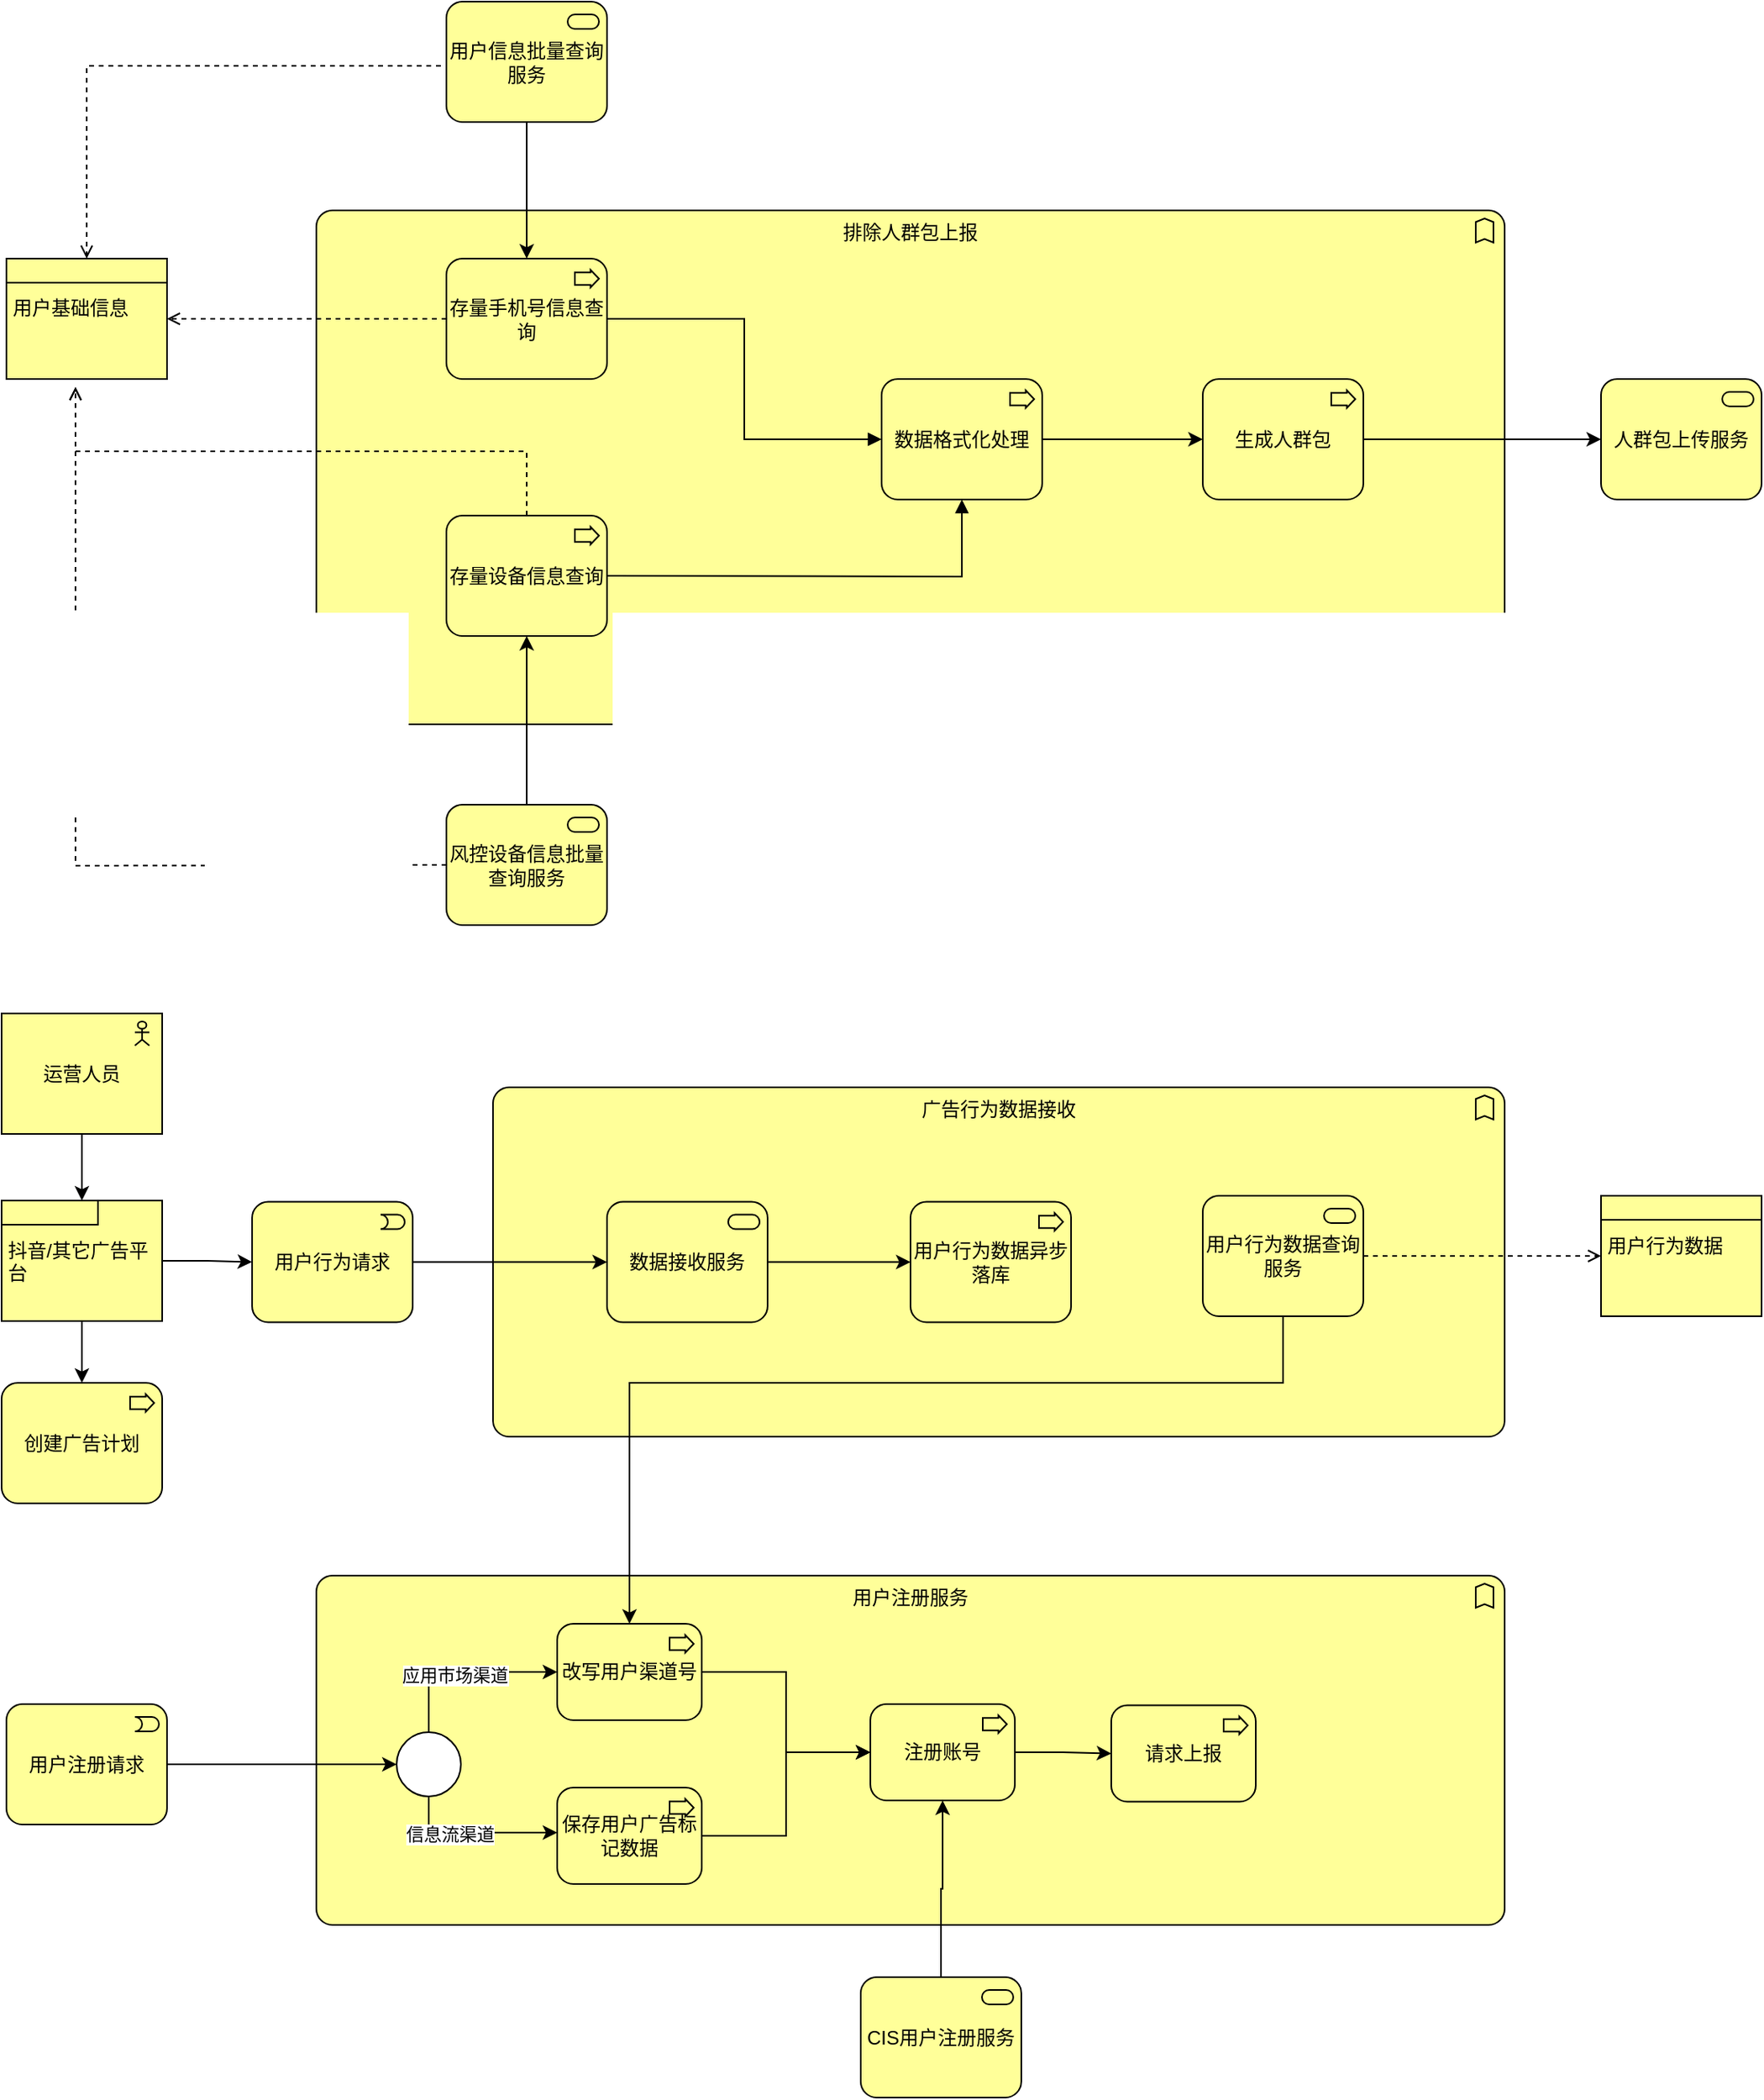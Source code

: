 <mxfile version="21.6.9" type="github">
  <diagram id="6I0OCvxSQrVGMHxT2VVA" name="Page-1">
    <mxGraphModel dx="1982" dy="686" grid="1" gridSize="10" guides="1" tooltips="1" connect="1" arrows="1" fold="1" page="1" pageScale="1" pageWidth="850" pageHeight="1100" math="0" shadow="0">
      <root>
        <mxCell id="0" />
        <mxCell id="1" parent="0" />
        <mxCell id="BALfqEKntHM_j133m_wY-3" value="&lt;div style=&quot;&quot;&gt;&lt;span style=&quot;background-color: initial;&quot;&gt;排除人群包上报&lt;/span&gt;&lt;/div&gt;" style="html=1;outlineConnect=0;whiteSpace=wrap;fillColor=#ffff99;shape=mxgraph.archimate.business;busType=function;align=center;verticalAlign=top;" vertex="1" parent="1">
          <mxGeometry x="130" y="210" width="740" height="320" as="geometry" />
        </mxCell>
        <mxCell id="BALfqEKntHM_j133m_wY-4" value="存量手机号信息查询" style="html=1;outlineConnect=0;whiteSpace=wrap;fillColor=#ffff99;shape=mxgraph.archimate.business;busType=process" vertex="1" parent="1">
          <mxGeometry x="211" y="240" width="100" height="75" as="geometry" />
        </mxCell>
        <mxCell id="BALfqEKntHM_j133m_wY-11" style="edgeStyle=orthogonalEdgeStyle;rounded=0;orthogonalLoop=1;jettySize=auto;html=1;" edge="1" parent="1" source="BALfqEKntHM_j133m_wY-5" target="BALfqEKntHM_j133m_wY-4">
          <mxGeometry relative="1" as="geometry" />
        </mxCell>
        <mxCell id="BALfqEKntHM_j133m_wY-5" value="用户信息批量查询服务" style="html=1;outlineConnect=0;whiteSpace=wrap;fillColor=#ffff99;shape=mxgraph.archimate.business;busType=service" vertex="1" parent="1">
          <mxGeometry x="211" y="80" width="100" height="75" as="geometry" />
        </mxCell>
        <mxCell id="BALfqEKntHM_j133m_wY-6" value="&lt;table cellpadding=&quot;0&quot; cellspacing=&quot;0&quot; style=&quot;font-size:1em;width:100%;height:100%;&quot;&gt;&lt;tbody&gt;&lt;tr style=&quot;height:20px;&quot;&gt;&lt;td align=&quot;center&quot;&gt;&lt;/td&gt;&lt;/tr&gt;&lt;tr&gt;&lt;td align=&quot;left&quot; valign=&quot;top&quot; style=&quot;padding:4px;&quot;&gt;用户基础信息&lt;/td&gt;&lt;/tr&gt;&lt;/tbody&gt;&lt;/table&gt;" style="html=1;outlineConnect=0;whiteSpace=wrap;fillColor=#ffff99;shape=mxgraph.archimate.businessObject;overflow=fill" vertex="1" parent="1">
          <mxGeometry x="-63" y="240" width="100" height="75" as="geometry" />
        </mxCell>
        <mxCell id="BALfqEKntHM_j133m_wY-16" value="" style="edgeStyle=elbowEdgeStyle;html=1;endArrow=open;elbow=vertical;endFill=1;dashed=1;rounded=0;exitX=0;exitY=0.5;exitDx=0;exitDy=0;exitPerimeter=0;" edge="1" parent="1" source="BALfqEKntHM_j133m_wY-5" target="BALfqEKntHM_j133m_wY-6">
          <mxGeometry width="100" height="75" relative="1" as="geometry">
            <mxPoint x="260" y="160" as="sourcePoint" />
            <mxPoint x="680" y="470" as="targetPoint" />
            <Array as="points">
              <mxPoint x="120" y="120" />
            </Array>
          </mxGeometry>
        </mxCell>
        <mxCell id="BALfqEKntHM_j133m_wY-17" value="" style="edgeStyle=elbowEdgeStyle;html=1;endArrow=open;elbow=vertical;endFill=1;dashed=1;rounded=0;exitX=0;exitY=0.5;exitDx=0;exitDy=0;exitPerimeter=0;entryX=1;entryY=0.5;entryDx=0;entryDy=0;entryPerimeter=0;" edge="1" parent="1" source="BALfqEKntHM_j133m_wY-4" target="BALfqEKntHM_j133m_wY-6">
          <mxGeometry width="100" height="75" relative="1" as="geometry">
            <mxPoint x="50" y="430" as="sourcePoint" />
            <mxPoint x="-150" y="552" as="targetPoint" />
          </mxGeometry>
        </mxCell>
        <mxCell id="BALfqEKntHM_j133m_wY-18" value="存量设备信息查询" style="html=1;outlineConnect=0;whiteSpace=wrap;fillColor=#ffff99;shape=mxgraph.archimate.business;busType=process" vertex="1" parent="1">
          <mxGeometry x="211" y="400" width="100" height="75" as="geometry" />
        </mxCell>
        <mxCell id="BALfqEKntHM_j133m_wY-21" value="" style="edgeStyle=elbowEdgeStyle;html=1;endArrow=open;elbow=vertical;endFill=1;dashed=1;rounded=0;exitX=0.5;exitY=0;exitDx=0;exitDy=0;exitPerimeter=0;" edge="1" parent="1" source="BALfqEKntHM_j133m_wY-18">
          <mxGeometry width="100" height="75" relative="1" as="geometry">
            <mxPoint x="150" y="410" as="sourcePoint" />
            <mxPoint x="-20" y="320" as="targetPoint" />
          </mxGeometry>
        </mxCell>
        <mxCell id="BALfqEKntHM_j133m_wY-23" style="edgeStyle=orthogonalEdgeStyle;rounded=0;orthogonalLoop=1;jettySize=auto;html=1;entryX=0.5;entryY=1;entryDx=0;entryDy=0;entryPerimeter=0;" edge="1" parent="1" source="BALfqEKntHM_j133m_wY-22" target="BALfqEKntHM_j133m_wY-18">
          <mxGeometry relative="1" as="geometry" />
        </mxCell>
        <mxCell id="BALfqEKntHM_j133m_wY-22" value="风控设备信息批量查询服务" style="html=1;outlineConnect=0;whiteSpace=wrap;fillColor=#ffff99;shape=mxgraph.archimate.business;busType=service" vertex="1" parent="1">
          <mxGeometry x="211" y="580" width="100" height="75" as="geometry" />
        </mxCell>
        <mxCell id="BALfqEKntHM_j133m_wY-30" style="edgeStyle=orthogonalEdgeStyle;rounded=0;orthogonalLoop=1;jettySize=auto;html=1;entryX=0;entryY=0.5;entryDx=0;entryDy=0;entryPerimeter=0;" edge="1" parent="1" source="BALfqEKntHM_j133m_wY-24" target="BALfqEKntHM_j133m_wY-29">
          <mxGeometry relative="1" as="geometry" />
        </mxCell>
        <mxCell id="BALfqEKntHM_j133m_wY-24" value="数据格式化处理" style="html=1;outlineConnect=0;whiteSpace=wrap;fillColor=#ffff99;shape=mxgraph.archimate.business;busType=process" vertex="1" parent="1">
          <mxGeometry x="482" y="315" width="100" height="75" as="geometry" />
        </mxCell>
        <mxCell id="BALfqEKntHM_j133m_wY-26" value="" style="endArrow=block;html=1;endFill=1;startArrow=none;startFill=0;edgeStyle=elbowEdgeStyle;elbow=vertical;dashed=0;rounded=0;entryX=0;entryY=0.5;entryDx=0;entryDy=0;entryPerimeter=0;" edge="1" parent="1" source="BALfqEKntHM_j133m_wY-4" target="BALfqEKntHM_j133m_wY-24">
          <mxGeometry width="100" height="75" relative="1" as="geometry">
            <mxPoint x="20" y="605" as="sourcePoint" />
            <mxPoint x="120" y="530" as="targetPoint" />
          </mxGeometry>
        </mxCell>
        <mxCell id="BALfqEKntHM_j133m_wY-28" value="" style="edgeStyle=elbowEdgeStyle;html=1;endArrow=block;dashed=0;elbow=vertical;endFill=1;rounded=0;exitX=1;exitY=0.5;exitDx=0;exitDy=0;exitPerimeter=0;" edge="1" parent="1" source="BALfqEKntHM_j133m_wY-18" target="BALfqEKntHM_j133m_wY-24">
          <mxGeometry width="160" relative="1" as="geometry">
            <mxPoint x="370" y="630" as="sourcePoint" />
            <mxPoint x="530" y="630" as="targetPoint" />
            <Array as="points">
              <mxPoint x="380" y="438" />
            </Array>
          </mxGeometry>
        </mxCell>
        <mxCell id="BALfqEKntHM_j133m_wY-34" style="edgeStyle=orthogonalEdgeStyle;rounded=0;orthogonalLoop=1;jettySize=auto;html=1;entryX=0;entryY=0.5;entryDx=0;entryDy=0;entryPerimeter=0;" edge="1" parent="1" source="BALfqEKntHM_j133m_wY-29" target="BALfqEKntHM_j133m_wY-32">
          <mxGeometry relative="1" as="geometry" />
        </mxCell>
        <mxCell id="BALfqEKntHM_j133m_wY-29" value="生成人群包" style="html=1;outlineConnect=0;whiteSpace=wrap;fillColor=#ffff99;shape=mxgraph.archimate.business;busType=process" vertex="1" parent="1">
          <mxGeometry x="682" y="315" width="100" height="75" as="geometry" />
        </mxCell>
        <mxCell id="BALfqEKntHM_j133m_wY-31" value="" style="edgeStyle=elbowEdgeStyle;html=1;endArrow=open;elbow=vertical;endFill=1;dashed=1;rounded=0;exitX=0;exitY=0.5;exitDx=0;exitDy=0;exitPerimeter=0;" edge="1" parent="1" source="BALfqEKntHM_j133m_wY-22">
          <mxGeometry width="100" height="75" relative="1" as="geometry">
            <mxPoint x="110" y="570" as="sourcePoint" />
            <mxPoint x="-20" y="320" as="targetPoint" />
            <Array as="points">
              <mxPoint x="70" y="618" />
            </Array>
          </mxGeometry>
        </mxCell>
        <mxCell id="BALfqEKntHM_j133m_wY-32" value="人群包上传服务" style="html=1;outlineConnect=0;whiteSpace=wrap;fillColor=#ffff99;shape=mxgraph.archimate.business;busType=service" vertex="1" parent="1">
          <mxGeometry x="930" y="315" width="100" height="75" as="geometry" />
        </mxCell>
        <mxCell id="BALfqEKntHM_j133m_wY-50" style="edgeStyle=orthogonalEdgeStyle;rounded=0;orthogonalLoop=1;jettySize=auto;html=1;" edge="1" parent="1" source="BALfqEKntHM_j133m_wY-35" target="BALfqEKntHM_j133m_wY-47">
          <mxGeometry relative="1" as="geometry" />
        </mxCell>
        <mxCell id="BALfqEKntHM_j133m_wY-35" value="运营人员" style="html=1;outlineConnect=0;whiteSpace=wrap;fillColor=#ffff99;shape=mxgraph.archimate.application;appType=actor" vertex="1" parent="1">
          <mxGeometry x="-66" y="710" width="100" height="75" as="geometry" />
        </mxCell>
        <mxCell id="BALfqEKntHM_j133m_wY-36" value="创建广告计划" style="html=1;outlineConnect=0;whiteSpace=wrap;fillColor=#ffff99;shape=mxgraph.archimate.business;busType=process" vertex="1" parent="1">
          <mxGeometry x="-66" y="940" width="100" height="75" as="geometry" />
        </mxCell>
        <mxCell id="BALfqEKntHM_j133m_wY-38" value="广告行为数据接收" style="html=1;outlineConnect=0;whiteSpace=wrap;fillColor=#ffff99;shape=mxgraph.archimate.business;busType=function;verticalAlign=top;" vertex="1" parent="1">
          <mxGeometry x="240" y="756" width="630" height="217.5" as="geometry" />
        </mxCell>
        <mxCell id="BALfqEKntHM_j133m_wY-41" style="edgeStyle=orthogonalEdgeStyle;rounded=0;orthogonalLoop=1;jettySize=auto;html=1;entryX=0;entryY=0.5;entryDx=0;entryDy=0;entryPerimeter=0;" edge="1" parent="1" source="BALfqEKntHM_j133m_wY-39" target="BALfqEKntHM_j133m_wY-40">
          <mxGeometry relative="1" as="geometry" />
        </mxCell>
        <mxCell id="BALfqEKntHM_j133m_wY-39" value="用户行为请求" style="html=1;outlineConnect=0;whiteSpace=wrap;fillColor=#ffff99;shape=mxgraph.archimate.business;busType=event" vertex="1" parent="1">
          <mxGeometry x="90" y="827.25" width="100" height="75" as="geometry" />
        </mxCell>
        <mxCell id="BALfqEKntHM_j133m_wY-43" style="edgeStyle=orthogonalEdgeStyle;rounded=0;orthogonalLoop=1;jettySize=auto;html=1;entryX=0;entryY=0.5;entryDx=0;entryDy=0;entryPerimeter=0;" edge="1" parent="1" source="BALfqEKntHM_j133m_wY-40" target="BALfqEKntHM_j133m_wY-42">
          <mxGeometry relative="1" as="geometry" />
        </mxCell>
        <mxCell id="BALfqEKntHM_j133m_wY-40" value="数据接收服务" style="html=1;outlineConnect=0;whiteSpace=wrap;fillColor=#ffff99;shape=mxgraph.archimate.business;busType=service" vertex="1" parent="1">
          <mxGeometry x="311" y="827.25" width="100" height="75" as="geometry" />
        </mxCell>
        <mxCell id="BALfqEKntHM_j133m_wY-42" value="用户行为数据异步落库" style="html=1;outlineConnect=0;whiteSpace=wrap;fillColor=#ffff99;shape=mxgraph.archimate.business;busType=process" vertex="1" parent="1">
          <mxGeometry x="500" y="827.25" width="100" height="75" as="geometry" />
        </mxCell>
        <mxCell id="BALfqEKntHM_j133m_wY-44" value="用户行为数据查询服务" style="html=1;outlineConnect=0;whiteSpace=wrap;fillColor=#ffff99;shape=mxgraph.archimate.business;busType=service" vertex="1" parent="1">
          <mxGeometry x="682" y="823.5" width="100" height="75" as="geometry" />
        </mxCell>
        <mxCell id="BALfqEKntHM_j133m_wY-46" value="&lt;table cellpadding=&quot;0&quot; cellspacing=&quot;0&quot; style=&quot;font-size:1em;width:100%;height:100%;&quot;&gt;&lt;tbody&gt;&lt;tr style=&quot;height:20px;&quot;&gt;&lt;td align=&quot;center&quot;&gt;&lt;/td&gt;&lt;/tr&gt;&lt;tr&gt;&lt;td align=&quot;left&quot; valign=&quot;top&quot; style=&quot;padding:4px;&quot;&gt;用户行为数据&lt;/td&gt;&lt;/tr&gt;&lt;/tbody&gt;&lt;/table&gt;" style="html=1;outlineConnect=0;whiteSpace=wrap;fillColor=#ffff99;shape=mxgraph.archimate.businessObject;overflow=fill" vertex="1" parent="1">
          <mxGeometry x="930" y="823.5" width="100" height="75" as="geometry" />
        </mxCell>
        <mxCell id="BALfqEKntHM_j133m_wY-53" value="用户注册服务" style="html=1;outlineConnect=0;whiteSpace=wrap;fillColor=#ffff99;shape=mxgraph.archimate.business;busType=function;verticalAlign=top;" vertex="1" parent="1">
          <mxGeometry x="130" y="1060" width="740" height="217.5" as="geometry" />
        </mxCell>
        <mxCell id="BALfqEKntHM_j133m_wY-48" style="edgeStyle=orthogonalEdgeStyle;rounded=0;orthogonalLoop=1;jettySize=auto;html=1;entryX=0;entryY=0.5;entryDx=0;entryDy=0;entryPerimeter=0;" edge="1" parent="1" source="BALfqEKntHM_j133m_wY-47" target="BALfqEKntHM_j133m_wY-39">
          <mxGeometry relative="1" as="geometry" />
        </mxCell>
        <mxCell id="BALfqEKntHM_j133m_wY-64" style="edgeStyle=orthogonalEdgeStyle;rounded=0;orthogonalLoop=1;jettySize=auto;html=1;entryX=0.5;entryY=0;entryDx=0;entryDy=0;entryPerimeter=0;" edge="1" parent="1" source="BALfqEKntHM_j133m_wY-44" target="BALfqEKntHM_j133m_wY-61">
          <mxGeometry relative="1" as="geometry">
            <Array as="points">
              <mxPoint x="732" y="940" />
              <mxPoint x="325" y="940" />
            </Array>
          </mxGeometry>
        </mxCell>
        <mxCell id="BALfqEKntHM_j133m_wY-51" style="edgeStyle=orthogonalEdgeStyle;rounded=0;orthogonalLoop=1;jettySize=auto;html=1;entryX=0.5;entryY=0;entryDx=0;entryDy=0;entryPerimeter=0;" edge="1" parent="1" source="BALfqEKntHM_j133m_wY-47" target="BALfqEKntHM_j133m_wY-36">
          <mxGeometry relative="1" as="geometry" />
        </mxCell>
        <mxCell id="BALfqEKntHM_j133m_wY-47" value="&lt;table cellpadding=&quot;0&quot; cellspacing=&quot;0&quot; style=&quot;font-size:1em;width:100%;height:100%;&quot;&gt;&lt;tbody&gt;&lt;tr style=&quot;height:20px;&quot;&gt;&lt;td align=&quot;left&quot;&gt;&lt;/td&gt;&lt;/tr&gt;&lt;tr&gt;&lt;td align=&quot;left&quot; valign=&quot;top&quot; style=&quot;padding:4px;&quot;&gt;抖音/其它广告平台&lt;/td&gt;&lt;/tr&gt;&lt;/tbody&gt;&lt;/table&gt;" style="html=1;outlineConnect=0;whiteSpace=wrap;fillColor=#ffff99;shape=mxgraph.archimate.product;overflow=fill" vertex="1" parent="1">
          <mxGeometry x="-66" y="826.5" width="100" height="75" as="geometry" />
        </mxCell>
        <mxCell id="BALfqEKntHM_j133m_wY-49" value="" style="edgeStyle=elbowEdgeStyle;html=1;endArrow=open;elbow=vertical;endFill=1;dashed=1;rounded=0;exitX=1;exitY=0.5;exitDx=0;exitDy=0;exitPerimeter=0;entryX=0;entryY=0.5;entryDx=0;entryDy=0;entryPerimeter=0;" edge="1" parent="1" source="BALfqEKntHM_j133m_wY-44" target="BALfqEKntHM_j133m_wY-46">
          <mxGeometry width="100" height="75" relative="1" as="geometry">
            <mxPoint x="744" y="636" as="sourcePoint" />
            <mxPoint x="910" y="866" as="targetPoint" />
          </mxGeometry>
        </mxCell>
        <mxCell id="BALfqEKntHM_j133m_wY-57" style="edgeStyle=orthogonalEdgeStyle;rounded=0;orthogonalLoop=1;jettySize=auto;html=1;entryX=0;entryY=0.5;entryDx=0;entryDy=0;" edge="1" parent="1" source="BALfqEKntHM_j133m_wY-52">
          <mxGeometry relative="1" as="geometry">
            <mxPoint x="180.0" y="1177.5" as="targetPoint" />
          </mxGeometry>
        </mxCell>
        <mxCell id="BALfqEKntHM_j133m_wY-52" value="用户注册请求" style="html=1;outlineConnect=0;whiteSpace=wrap;fillColor=#ffff99;shape=mxgraph.archimate.business;busType=event" vertex="1" parent="1">
          <mxGeometry x="-63" y="1140" width="100" height="75" as="geometry" />
        </mxCell>
        <mxCell id="BALfqEKntHM_j133m_wY-62" style="edgeStyle=orthogonalEdgeStyle;rounded=0;orthogonalLoop=1;jettySize=auto;html=1;entryX=0;entryY=0.5;entryDx=0;entryDy=0;entryPerimeter=0;" edge="1" parent="1" source="BALfqEKntHM_j133m_wY-59" target="BALfqEKntHM_j133m_wY-61">
          <mxGeometry relative="1" as="geometry">
            <Array as="points">
              <mxPoint x="200" y="1120" />
            </Array>
          </mxGeometry>
        </mxCell>
        <mxCell id="BALfqEKntHM_j133m_wY-63" value="应用市场渠道" style="edgeLabel;html=1;align=center;verticalAlign=middle;resizable=0;points=[];" vertex="1" connectable="0" parent="BALfqEKntHM_j133m_wY-62">
          <mxGeometry x="-0.092" y="-2" relative="1" as="geometry">
            <mxPoint as="offset" />
          </mxGeometry>
        </mxCell>
        <mxCell id="BALfqEKntHM_j133m_wY-68" style="edgeStyle=orthogonalEdgeStyle;rounded=0;orthogonalLoop=1;jettySize=auto;html=1;" edge="1" parent="1" source="BALfqEKntHM_j133m_wY-59" target="BALfqEKntHM_j133m_wY-65">
          <mxGeometry relative="1" as="geometry">
            <Array as="points">
              <mxPoint x="200" y="1220" />
            </Array>
          </mxGeometry>
        </mxCell>
        <mxCell id="BALfqEKntHM_j133m_wY-69" value="信息流渠道" style="edgeLabel;html=1;align=center;verticalAlign=middle;resizable=0;points=[];" vertex="1" connectable="0" parent="BALfqEKntHM_j133m_wY-68">
          <mxGeometry x="-0.317" y="-1" relative="1" as="geometry">
            <mxPoint as="offset" />
          </mxGeometry>
        </mxCell>
        <mxCell id="BALfqEKntHM_j133m_wY-59" value="" style="ellipse;html=1;verticalLabelPosition=bottom;labelBackgroundColor=#ffffff;verticalAlign=top;fillColor=#ffffff" vertex="1" parent="1">
          <mxGeometry x="180" y="1157.5" width="40" height="40" as="geometry" />
        </mxCell>
        <mxCell id="BALfqEKntHM_j133m_wY-71" style="edgeStyle=orthogonalEdgeStyle;rounded=0;orthogonalLoop=1;jettySize=auto;html=1;" edge="1" parent="1" source="BALfqEKntHM_j133m_wY-61" target="BALfqEKntHM_j133m_wY-70">
          <mxGeometry relative="1" as="geometry" />
        </mxCell>
        <mxCell id="BALfqEKntHM_j133m_wY-61" value="改写用户渠道号" style="html=1;outlineConnect=0;whiteSpace=wrap;fillColor=#ffff99;shape=mxgraph.archimate.business;busType=process" vertex="1" parent="1">
          <mxGeometry x="280" y="1090" width="90" height="60" as="geometry" />
        </mxCell>
        <mxCell id="BALfqEKntHM_j133m_wY-72" style="edgeStyle=orthogonalEdgeStyle;rounded=0;orthogonalLoop=1;jettySize=auto;html=1;entryX=0;entryY=0.5;entryDx=0;entryDy=0;entryPerimeter=0;" edge="1" parent="1" source="BALfqEKntHM_j133m_wY-65" target="BALfqEKntHM_j133m_wY-70">
          <mxGeometry relative="1" as="geometry" />
        </mxCell>
        <mxCell id="BALfqEKntHM_j133m_wY-65" value="保存用户广告标记数据" style="html=1;outlineConnect=0;whiteSpace=wrap;fillColor=#ffff99;shape=mxgraph.archimate.business;busType=process" vertex="1" parent="1">
          <mxGeometry x="280" y="1192" width="90" height="60" as="geometry" />
        </mxCell>
        <mxCell id="BALfqEKntHM_j133m_wY-73" style="edgeStyle=orthogonalEdgeStyle;rounded=0;orthogonalLoop=1;jettySize=auto;html=1;entryX=0.5;entryY=1;entryDx=0;entryDy=0;entryPerimeter=0;" edge="1" parent="1" source="BALfqEKntHM_j133m_wY-66" target="BALfqEKntHM_j133m_wY-70">
          <mxGeometry relative="1" as="geometry" />
        </mxCell>
        <mxCell id="BALfqEKntHM_j133m_wY-66" value="CIS用户注册服务" style="html=1;outlineConnect=0;whiteSpace=wrap;fillColor=#ffff99;shape=mxgraph.archimate.business;busType=service" vertex="1" parent="1">
          <mxGeometry x="469" y="1310" width="100" height="75" as="geometry" />
        </mxCell>
        <mxCell id="BALfqEKntHM_j133m_wY-75" style="edgeStyle=orthogonalEdgeStyle;rounded=0;orthogonalLoop=1;jettySize=auto;html=1;" edge="1" parent="1" source="BALfqEKntHM_j133m_wY-70" target="BALfqEKntHM_j133m_wY-74">
          <mxGeometry relative="1" as="geometry" />
        </mxCell>
        <mxCell id="BALfqEKntHM_j133m_wY-70" value="注册账号" style="html=1;outlineConnect=0;whiteSpace=wrap;fillColor=#ffff99;shape=mxgraph.archimate.business;busType=process" vertex="1" parent="1">
          <mxGeometry x="475" y="1140" width="90" height="60" as="geometry" />
        </mxCell>
        <mxCell id="BALfqEKntHM_j133m_wY-74" value="请求上报" style="html=1;outlineConnect=0;whiteSpace=wrap;fillColor=#ffff99;shape=mxgraph.archimate.business;busType=process" vertex="1" parent="1">
          <mxGeometry x="625" y="1140.75" width="90" height="60" as="geometry" />
        </mxCell>
      </root>
    </mxGraphModel>
  </diagram>
</mxfile>
